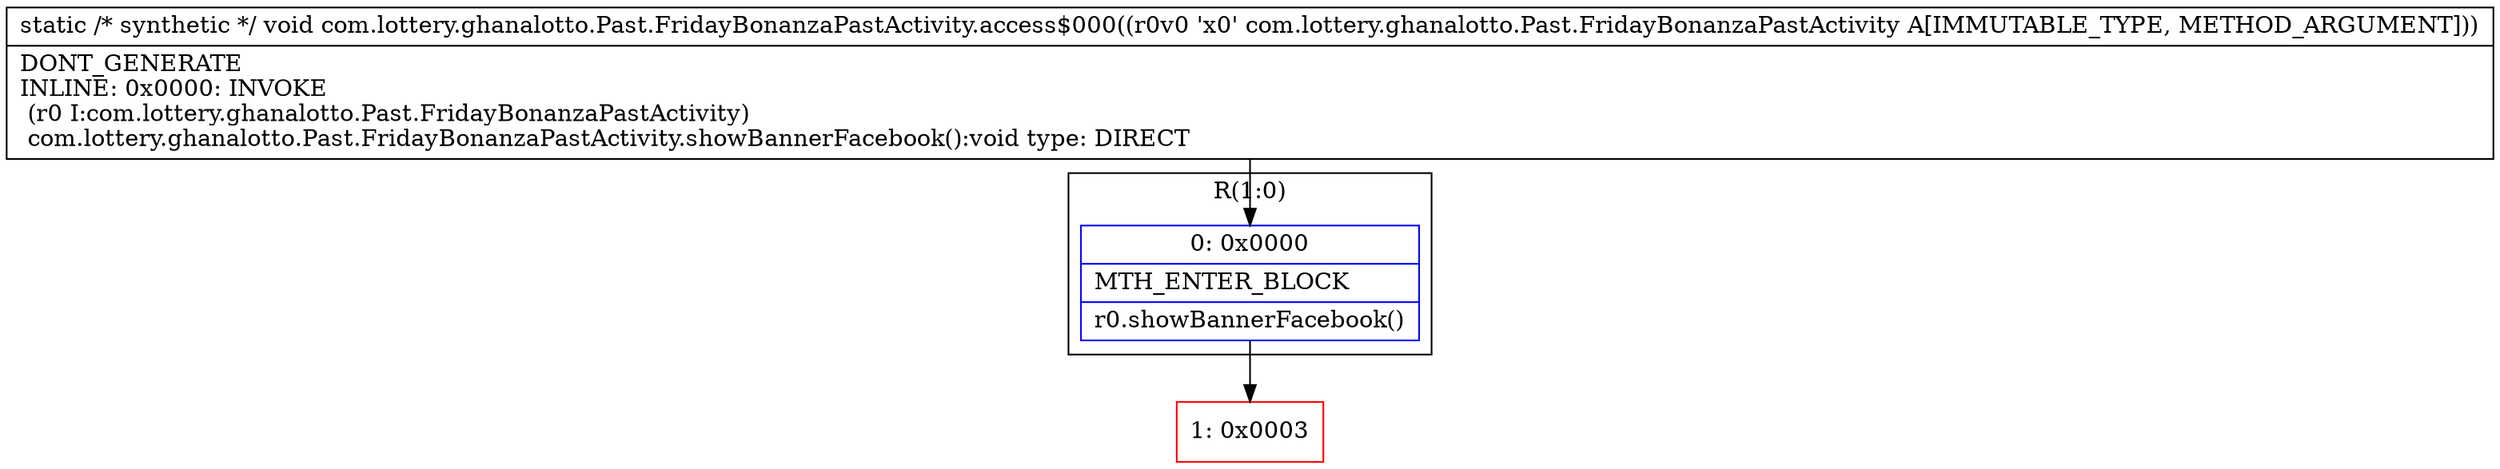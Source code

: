 digraph "CFG forcom.lottery.ghanalotto.Past.FridayBonanzaPastActivity.access$000(Lcom\/lottery\/ghanalotto\/Past\/FridayBonanzaPastActivity;)V" {
subgraph cluster_Region_700010773 {
label = "R(1:0)";
node [shape=record,color=blue];
Node_0 [shape=record,label="{0\:\ 0x0000|MTH_ENTER_BLOCK\l|r0.showBannerFacebook()\l}"];
}
Node_1 [shape=record,color=red,label="{1\:\ 0x0003}"];
MethodNode[shape=record,label="{static \/* synthetic *\/ void com.lottery.ghanalotto.Past.FridayBonanzaPastActivity.access$000((r0v0 'x0' com.lottery.ghanalotto.Past.FridayBonanzaPastActivity A[IMMUTABLE_TYPE, METHOD_ARGUMENT]))  | DONT_GENERATE\lINLINE: 0x0000: INVOKE  \l  (r0 I:com.lottery.ghanalotto.Past.FridayBonanzaPastActivity)\l com.lottery.ghanalotto.Past.FridayBonanzaPastActivity.showBannerFacebook():void type: DIRECT\l}"];
MethodNode -> Node_0;
Node_0 -> Node_1;
}


